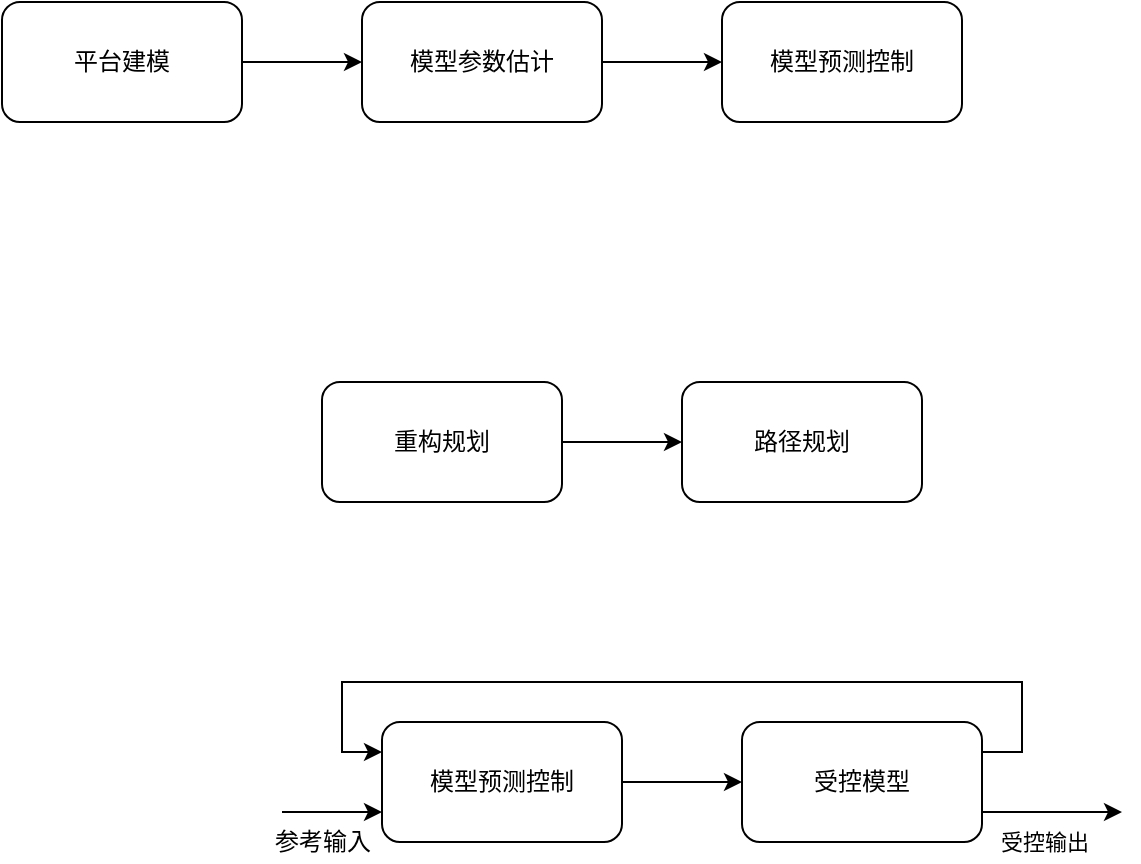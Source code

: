 <mxfile version="14.4.7" type="github">
  <diagram id="FAXyD-47zuVyecQbrcSH" name="Page-1">
    <mxGraphModel dx="445" dy="647" grid="1" gridSize="10" guides="1" tooltips="1" connect="1" arrows="1" fold="1" page="1" pageScale="1" pageWidth="827" pageHeight="1169" math="0" shadow="0">
      <root>
        <mxCell id="0" />
        <mxCell id="1" parent="0" />
        <mxCell id="AAXRU6-8ZTAmclravYHT-3" value="" style="edgeStyle=orthogonalEdgeStyle;rounded=0;orthogonalLoop=1;jettySize=auto;html=1;" edge="1" parent="1" source="AAXRU6-8ZTAmclravYHT-1" target="AAXRU6-8ZTAmclravYHT-2">
          <mxGeometry relative="1" as="geometry" />
        </mxCell>
        <mxCell id="AAXRU6-8ZTAmclravYHT-1" value="平台建模" style="rounded=1;whiteSpace=wrap;html=1;" vertex="1" parent="1">
          <mxGeometry x="90" y="360" width="120" height="60" as="geometry" />
        </mxCell>
        <mxCell id="AAXRU6-8ZTAmclravYHT-6" value="" style="edgeStyle=orthogonalEdgeStyle;rounded=0;orthogonalLoop=1;jettySize=auto;html=1;" edge="1" parent="1" source="AAXRU6-8ZTAmclravYHT-2" target="AAXRU6-8ZTAmclravYHT-5">
          <mxGeometry relative="1" as="geometry" />
        </mxCell>
        <mxCell id="AAXRU6-8ZTAmclravYHT-2" value="模型参数估计" style="rounded=1;whiteSpace=wrap;html=1;" vertex="1" parent="1">
          <mxGeometry x="270" y="360" width="120" height="60" as="geometry" />
        </mxCell>
        <mxCell id="AAXRU6-8ZTAmclravYHT-5" value="模型预测控制" style="whiteSpace=wrap;html=1;rounded=1;" vertex="1" parent="1">
          <mxGeometry x="450" y="360" width="120" height="60" as="geometry" />
        </mxCell>
        <mxCell id="AAXRU6-8ZTAmclravYHT-9" value="" style="edgeStyle=orthogonalEdgeStyle;rounded=0;orthogonalLoop=1;jettySize=auto;html=1;" edge="1" parent="1" source="AAXRU6-8ZTAmclravYHT-7" target="AAXRU6-8ZTAmclravYHT-8">
          <mxGeometry relative="1" as="geometry" />
        </mxCell>
        <mxCell id="AAXRU6-8ZTAmclravYHT-7" value="重构规划" style="rounded=1;whiteSpace=wrap;html=1;" vertex="1" parent="1">
          <mxGeometry x="250" y="550" width="120" height="60" as="geometry" />
        </mxCell>
        <mxCell id="AAXRU6-8ZTAmclravYHT-8" value="路径规划" style="whiteSpace=wrap;html=1;rounded=1;" vertex="1" parent="1">
          <mxGeometry x="430" y="550" width="120" height="60" as="geometry" />
        </mxCell>
        <mxCell id="AAXRU6-8ZTAmclravYHT-15" value="" style="edgeStyle=orthogonalEdgeStyle;rounded=0;orthogonalLoop=1;jettySize=auto;html=1;" edge="1" parent="1" source="AAXRU6-8ZTAmclravYHT-10" target="AAXRU6-8ZTAmclravYHT-11">
          <mxGeometry relative="1" as="geometry" />
        </mxCell>
        <mxCell id="AAXRU6-8ZTAmclravYHT-10" value="模型预测控制" style="rounded=1;whiteSpace=wrap;html=1;" vertex="1" parent="1">
          <mxGeometry x="280" y="720" width="120" height="60" as="geometry" />
        </mxCell>
        <mxCell id="AAXRU6-8ZTAmclravYHT-12" value="" style="edgeStyle=orthogonalEdgeStyle;rounded=0;orthogonalLoop=1;jettySize=auto;html=1;entryX=0;entryY=0.25;entryDx=0;entryDy=0;exitX=1;exitY=0.25;exitDx=0;exitDy=0;" edge="1" parent="1" source="AAXRU6-8ZTAmclravYHT-11" target="AAXRU6-8ZTAmclravYHT-10">
          <mxGeometry relative="1" as="geometry">
            <Array as="points">
              <mxPoint x="600" y="735" />
              <mxPoint x="600" y="700" />
              <mxPoint x="260" y="700" />
              <mxPoint x="260" y="735" />
            </Array>
          </mxGeometry>
        </mxCell>
        <mxCell id="AAXRU6-8ZTAmclravYHT-11" value="受控模型" style="rounded=1;whiteSpace=wrap;html=1;" vertex="1" parent="1">
          <mxGeometry x="460" y="720" width="120" height="60" as="geometry" />
        </mxCell>
        <mxCell id="AAXRU6-8ZTAmclravYHT-13" value="" style="endArrow=classic;html=1;entryX=0;entryY=0.75;entryDx=0;entryDy=0;" edge="1" parent="1" target="AAXRU6-8ZTAmclravYHT-10">
          <mxGeometry width="50" height="50" relative="1" as="geometry">
            <mxPoint x="230" y="765" as="sourcePoint" />
            <mxPoint x="370" y="780" as="targetPoint" />
          </mxGeometry>
        </mxCell>
        <mxCell id="AAXRU6-8ZTAmclravYHT-14" value="参考输入" style="text;html=1;align=center;verticalAlign=middle;resizable=0;points=[];autosize=1;" vertex="1" parent="1">
          <mxGeometry x="220" y="770" width="60" height="20" as="geometry" />
        </mxCell>
        <mxCell id="AAXRU6-8ZTAmclravYHT-16" value="" style="endArrow=classic;html=1;exitX=1;exitY=0.75;exitDx=0;exitDy=0;" edge="1" parent="1" source="AAXRU6-8ZTAmclravYHT-11">
          <mxGeometry width="50" height="50" relative="1" as="geometry">
            <mxPoint x="600" y="760" as="sourcePoint" />
            <mxPoint x="650" y="765" as="targetPoint" />
            <Array as="points" />
          </mxGeometry>
        </mxCell>
        <mxCell id="AAXRU6-8ZTAmclravYHT-17" value="受控输出" style="edgeLabel;html=1;align=center;verticalAlign=middle;resizable=0;points=[];" vertex="1" connectable="0" parent="AAXRU6-8ZTAmclravYHT-16">
          <mxGeometry x="0.04" y="1" relative="1" as="geometry">
            <mxPoint x="-6" y="16" as="offset" />
          </mxGeometry>
        </mxCell>
      </root>
    </mxGraphModel>
  </diagram>
</mxfile>
